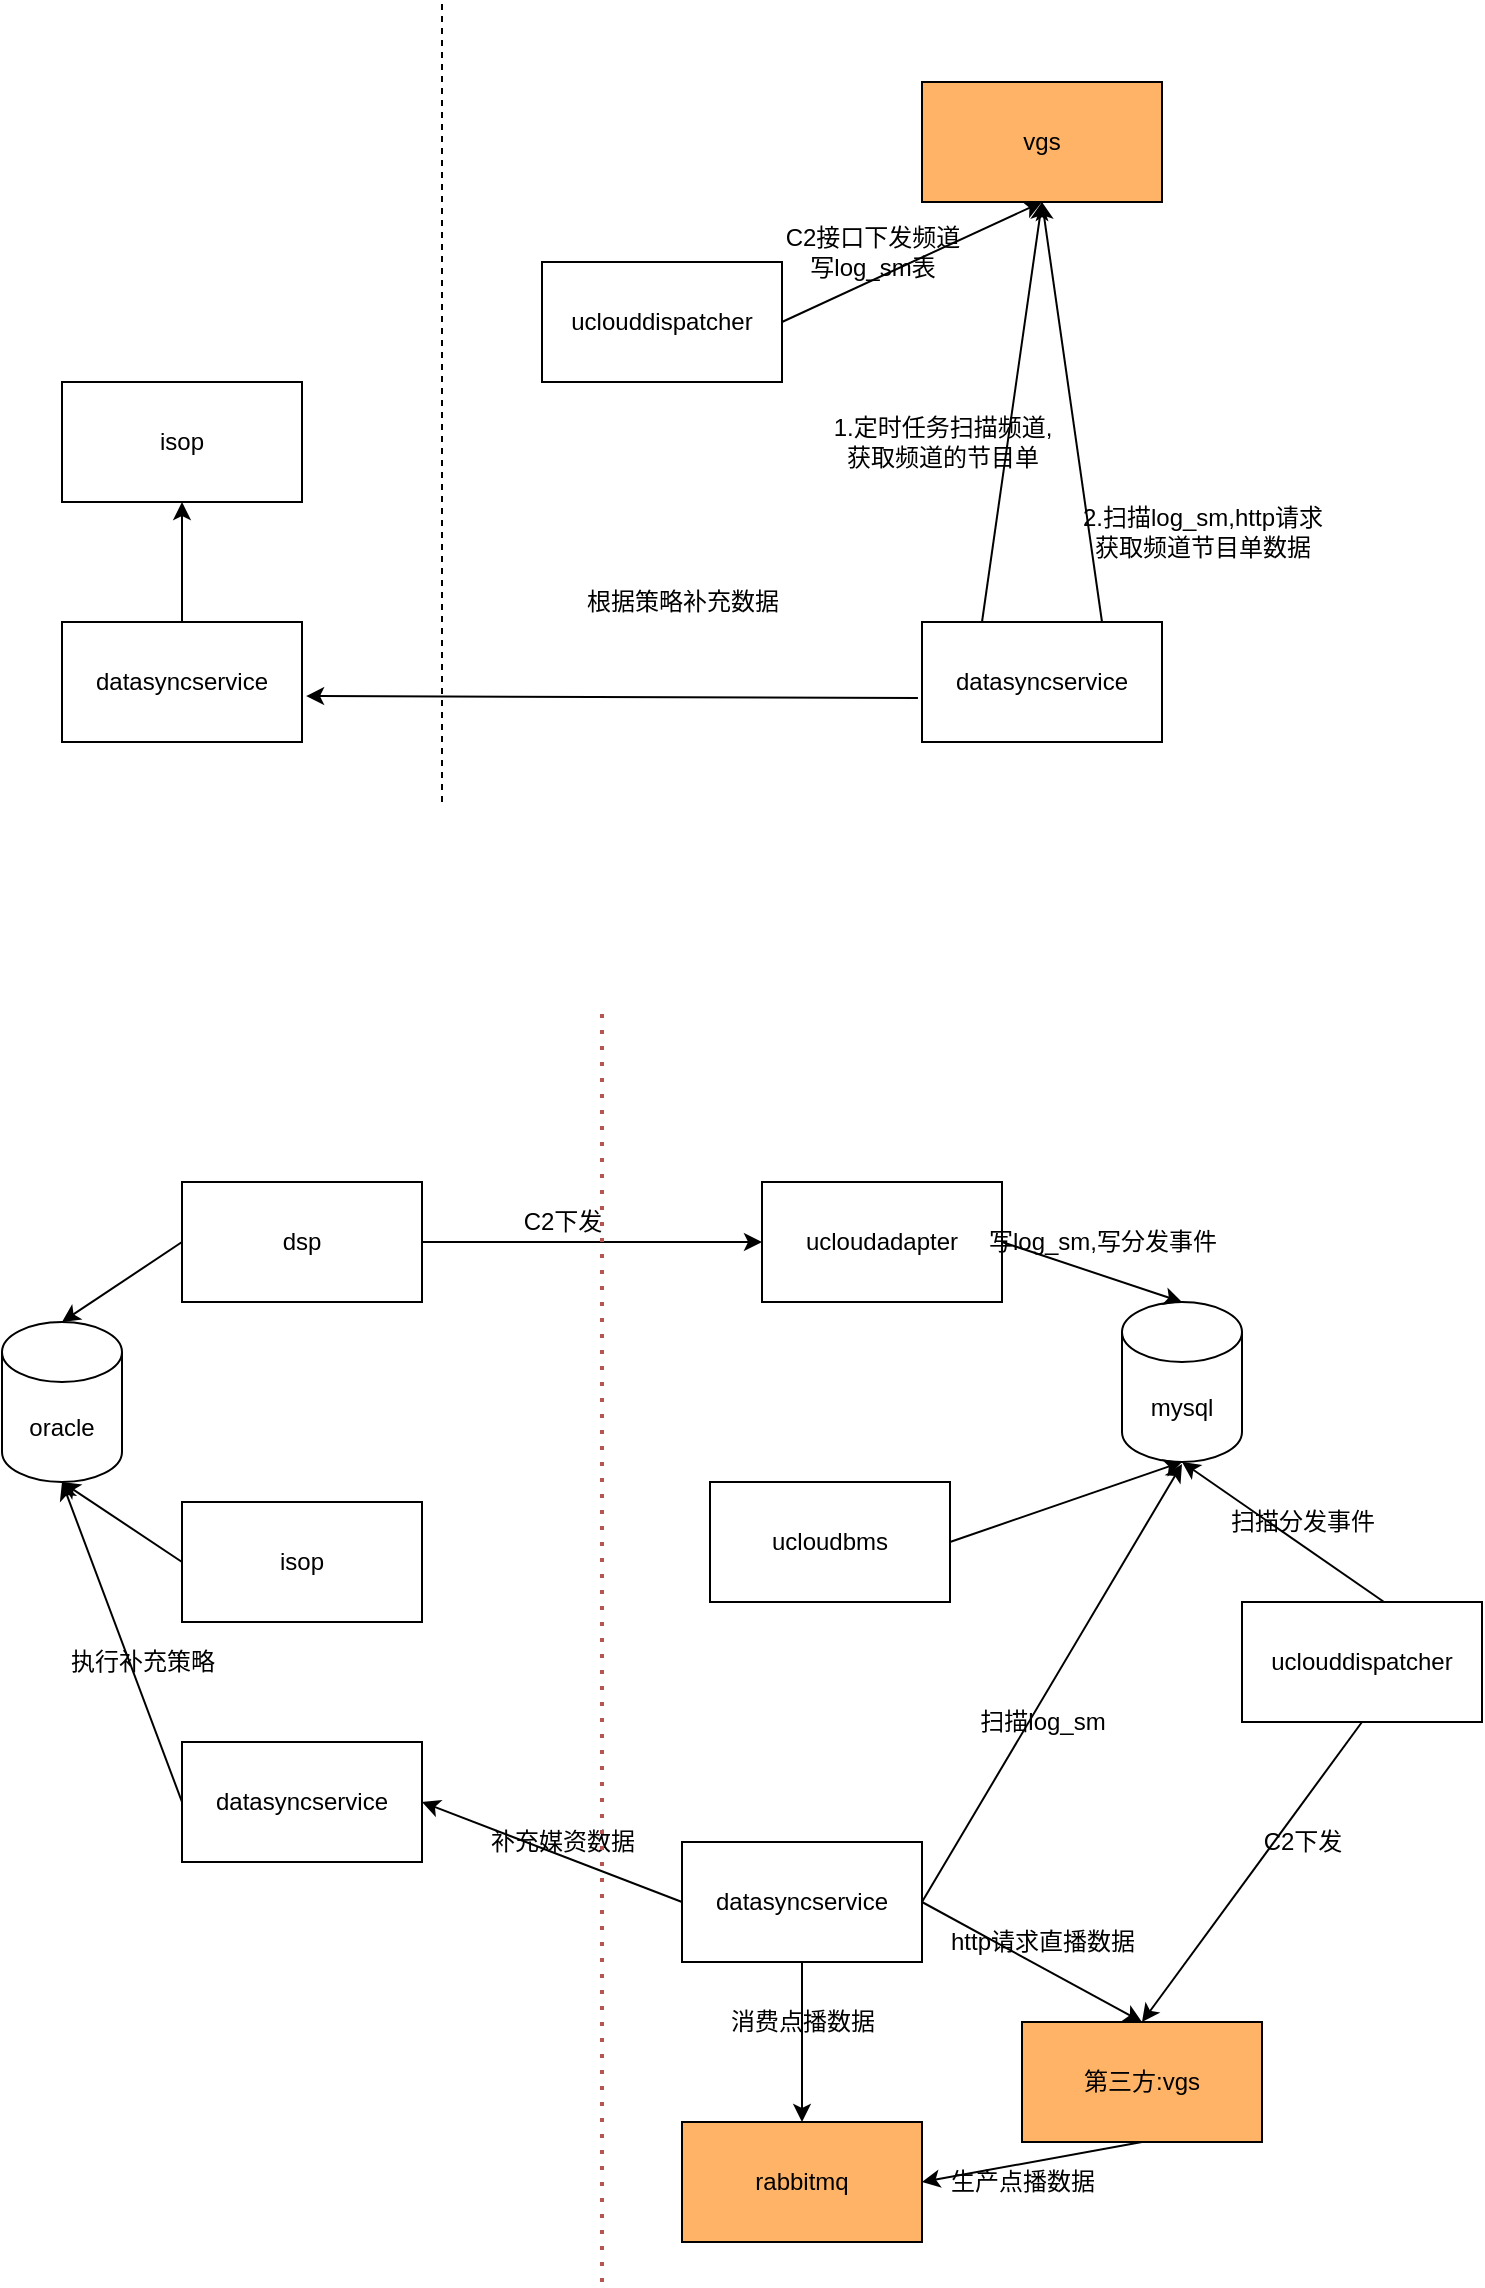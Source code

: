 <mxfile version="14.9.9" type="github">
  <diagram id="lGbfy7U1lLRQi7NGqesD" name="Page-1">
    <mxGraphModel dx="942" dy="697" grid="1" gridSize="10" guides="1" tooltips="1" connect="1" arrows="1" fold="1" page="1" pageScale="1" pageWidth="827" pageHeight="1169" math="0" shadow="0">
      <root>
        <mxCell id="0" />
        <mxCell id="1" parent="0" />
        <mxCell id="pmouW7Oq6iBT3d15TTm1-2" value="uclouddispatcher" style="whiteSpace=wrap;html=1;" parent="1" vertex="1">
          <mxGeometry x="330" y="150" width="120" height="60" as="geometry" />
        </mxCell>
        <mxCell id="pmouW7Oq6iBT3d15TTm1-5" value="vgs" style="whiteSpace=wrap;html=1;fillColor=#FFB366;" parent="1" vertex="1">
          <mxGeometry x="520" y="60" width="120" height="60" as="geometry" />
        </mxCell>
        <mxCell id="pmouW7Oq6iBT3d15TTm1-7" value="C2接口下发频道&lt;br&gt;写log_sm表" style="text;html=1;align=center;verticalAlign=middle;resizable=0;points=[];autosize=1;strokeColor=none;" parent="1" vertex="1">
          <mxGeometry x="445" y="130" width="100" height="30" as="geometry" />
        </mxCell>
        <mxCell id="pmouW7Oq6iBT3d15TTm1-8" value="datasyncservice" style="whiteSpace=wrap;html=1;" parent="1" vertex="1">
          <mxGeometry x="520" y="330" width="120" height="60" as="geometry" />
        </mxCell>
        <mxCell id="pmouW7Oq6iBT3d15TTm1-9" value="" style="endArrow=classic;html=1;exitX=0.75;exitY=0;exitDx=0;exitDy=0;entryX=0.5;entryY=1;entryDx=0;entryDy=0;" parent="1" source="pmouW7Oq6iBT3d15TTm1-8" target="pmouW7Oq6iBT3d15TTm1-5" edge="1">
          <mxGeometry width="50" height="50" relative="1" as="geometry">
            <mxPoint x="380" y="180" as="sourcePoint" />
            <mxPoint x="430" y="130" as="targetPoint" />
          </mxGeometry>
        </mxCell>
        <mxCell id="pmouW7Oq6iBT3d15TTm1-10" value="2.扫描log_sm,http请求&lt;br&gt;获取频道节目单数据" style="text;html=1;align=center;verticalAlign=middle;resizable=0;points=[];autosize=1;strokeColor=none;" parent="1" vertex="1">
          <mxGeometry x="590" y="270" width="140" height="30" as="geometry" />
        </mxCell>
        <mxCell id="pmouW7Oq6iBT3d15TTm1-13" value="" style="endArrow=classic;html=1;exitX=-0.017;exitY=0.633;exitDx=0;exitDy=0;exitPerimeter=0;entryX=1.017;entryY=0.617;entryDx=0;entryDy=0;entryPerimeter=0;" parent="1" source="pmouW7Oq6iBT3d15TTm1-8" target="wRrkOben__-sgKtTqPLv-1" edge="1">
          <mxGeometry width="50" height="50" relative="1" as="geometry">
            <mxPoint x="380" y="170" as="sourcePoint" />
            <mxPoint x="340" y="270" as="targetPoint" />
          </mxGeometry>
        </mxCell>
        <mxCell id="pmouW7Oq6iBT3d15TTm1-14" value="根据策略补充数据" style="text;html=1;align=center;verticalAlign=middle;resizable=0;points=[];autosize=1;strokeColor=none;" parent="1" vertex="1">
          <mxGeometry x="345" y="310" width="110" height="20" as="geometry" />
        </mxCell>
        <mxCell id="pmouW7Oq6iBT3d15TTm1-15" value="" style="endArrow=classic;html=1;exitX=0.25;exitY=0;exitDx=0;exitDy=0;entryX=0.5;entryY=1;entryDx=0;entryDy=0;" parent="1" source="pmouW7Oq6iBT3d15TTm1-8" target="pmouW7Oq6iBT3d15TTm1-5" edge="1">
          <mxGeometry width="50" height="50" relative="1" as="geometry">
            <mxPoint x="620" y="340" as="sourcePoint" />
            <mxPoint x="580" y="130" as="targetPoint" />
          </mxGeometry>
        </mxCell>
        <mxCell id="pmouW7Oq6iBT3d15TTm1-16" value="1.定时任务扫描频道,&lt;br&gt;获取频道的节目单" style="text;html=1;align=center;verticalAlign=middle;resizable=0;points=[];autosize=1;strokeColor=none;" parent="1" vertex="1">
          <mxGeometry x="470" y="225" width="120" height="30" as="geometry" />
        </mxCell>
        <mxCell id="pmouW7Oq6iBT3d15TTm1-17" value="isop" style="whiteSpace=wrap;html=1;" parent="1" vertex="1">
          <mxGeometry x="150" y="770" width="120" height="60" as="geometry" />
        </mxCell>
        <mxCell id="pmouW7Oq6iBT3d15TTm1-20" value="" style="edgeStyle=orthogonalEdgeStyle;rounded=0;orthogonalLoop=1;jettySize=auto;html=1;" parent="1" source="pmouW7Oq6iBT3d15TTm1-18" target="pmouW7Oq6iBT3d15TTm1-19" edge="1">
          <mxGeometry relative="1" as="geometry" />
        </mxCell>
        <mxCell id="pmouW7Oq6iBT3d15TTm1-18" value="dsp" style="whiteSpace=wrap;html=1;" parent="1" vertex="1">
          <mxGeometry x="150" y="610" width="120" height="60" as="geometry" />
        </mxCell>
        <mxCell id="pmouW7Oq6iBT3d15TTm1-19" value="ucloudadapter" style="whiteSpace=wrap;html=1;" parent="1" vertex="1">
          <mxGeometry x="440" y="610" width="120" height="60" as="geometry" />
        </mxCell>
        <mxCell id="pmouW7Oq6iBT3d15TTm1-21" value="ucloudbms" style="whiteSpace=wrap;html=1;" parent="1" vertex="1">
          <mxGeometry x="414" y="760" width="120" height="60" as="geometry" />
        </mxCell>
        <mxCell id="pmouW7Oq6iBT3d15TTm1-23" value="oracle" style="shape=cylinder3;whiteSpace=wrap;html=1;boundedLbl=1;backgroundOutline=1;size=15;" parent="1" vertex="1">
          <mxGeometry x="60" y="680" width="60" height="80" as="geometry" />
        </mxCell>
        <mxCell id="pmouW7Oq6iBT3d15TTm1-25" value="" style="endArrow=classic;html=1;exitX=0;exitY=0.5;exitDx=0;exitDy=0;" parent="1" source="pmouW7Oq6iBT3d15TTm1-18" edge="1">
          <mxGeometry width="50" height="50" relative="1" as="geometry">
            <mxPoint x="400" y="740" as="sourcePoint" />
            <mxPoint x="90" y="680" as="targetPoint" />
          </mxGeometry>
        </mxCell>
        <mxCell id="pmouW7Oq6iBT3d15TTm1-26" value="" style="endArrow=classic;html=1;exitX=0;exitY=0.5;exitDx=0;exitDy=0;entryX=0.5;entryY=1;entryDx=0;entryDy=0;entryPerimeter=0;" parent="1" source="pmouW7Oq6iBT3d15TTm1-17" target="pmouW7Oq6iBT3d15TTm1-23" edge="1">
          <mxGeometry width="50" height="50" relative="1" as="geometry">
            <mxPoint x="400" y="740" as="sourcePoint" />
            <mxPoint x="450" y="690" as="targetPoint" />
          </mxGeometry>
        </mxCell>
        <mxCell id="pmouW7Oq6iBT3d15TTm1-27" value="mysql&lt;br&gt;" style="shape=cylinder3;whiteSpace=wrap;html=1;boundedLbl=1;backgroundOutline=1;size=15;" parent="1" vertex="1">
          <mxGeometry x="620" y="670" width="60" height="80" as="geometry" />
        </mxCell>
        <mxCell id="pmouW7Oq6iBT3d15TTm1-28" value="" style="endArrow=classic;html=1;exitX=1;exitY=0.5;exitDx=0;exitDy=0;entryX=0.5;entryY=0;entryDx=0;entryDy=0;entryPerimeter=0;" parent="1" source="pmouW7Oq6iBT3d15TTm1-19" target="pmouW7Oq6iBT3d15TTm1-27" edge="1">
          <mxGeometry width="50" height="50" relative="1" as="geometry">
            <mxPoint x="160" y="650" as="sourcePoint" />
            <mxPoint x="100" y="690" as="targetPoint" />
          </mxGeometry>
        </mxCell>
        <mxCell id="pmouW7Oq6iBT3d15TTm1-29" value="" style="endArrow=classic;html=1;exitX=1;exitY=0.5;exitDx=0;exitDy=0;" parent="1" source="pmouW7Oq6iBT3d15TTm1-21" edge="1">
          <mxGeometry width="50" height="50" relative="1" as="geometry">
            <mxPoint x="570" y="650" as="sourcePoint" />
            <mxPoint x="650" y="750" as="targetPoint" />
          </mxGeometry>
        </mxCell>
        <mxCell id="pmouW7Oq6iBT3d15TTm1-30" value="datasyncservice" style="whiteSpace=wrap;html=1;" parent="1" vertex="1">
          <mxGeometry x="150" y="890" width="120" height="60" as="geometry" />
        </mxCell>
        <mxCell id="pmouW7Oq6iBT3d15TTm1-46" value="" style="edgeStyle=orthogonalEdgeStyle;rounded=0;orthogonalLoop=1;jettySize=auto;html=1;" parent="1" source="pmouW7Oq6iBT3d15TTm1-31" target="pmouW7Oq6iBT3d15TTm1-43" edge="1">
          <mxGeometry relative="1" as="geometry" />
        </mxCell>
        <mxCell id="pmouW7Oq6iBT3d15TTm1-31" value="datasyncservice" style="whiteSpace=wrap;html=1;" parent="1" vertex="1">
          <mxGeometry x="400" y="940" width="120" height="60" as="geometry" />
        </mxCell>
        <mxCell id="pmouW7Oq6iBT3d15TTm1-32" value="第三方:vgs" style="whiteSpace=wrap;html=1;fillColor=#FFB366;" parent="1" vertex="1">
          <mxGeometry x="570" y="1030" width="120" height="60" as="geometry" />
        </mxCell>
        <mxCell id="pmouW7Oq6iBT3d15TTm1-33" value="" style="endArrow=classic;html=1;" parent="1" edge="1">
          <mxGeometry width="50" height="50" relative="1" as="geometry">
            <mxPoint x="520" y="970" as="sourcePoint" />
            <mxPoint x="650" y="751" as="targetPoint" />
          </mxGeometry>
        </mxCell>
        <mxCell id="pmouW7Oq6iBT3d15TTm1-34" value="" style="endArrow=classic;html=1;exitX=1;exitY=0.5;exitDx=0;exitDy=0;entryX=0.5;entryY=0;entryDx=0;entryDy=0;" parent="1" source="pmouW7Oq6iBT3d15TTm1-31" target="pmouW7Oq6iBT3d15TTm1-32" edge="1">
          <mxGeometry width="50" height="50" relative="1" as="geometry">
            <mxPoint x="529.04" y="972.98" as="sourcePoint" />
            <mxPoint x="611" y="811.04" as="targetPoint" />
          </mxGeometry>
        </mxCell>
        <mxCell id="pmouW7Oq6iBT3d15TTm1-35" value="写log_sm,写分发事件" style="text;html=1;align=center;verticalAlign=middle;resizable=0;points=[];autosize=1;strokeColor=none;" parent="1" vertex="1">
          <mxGeometry x="545" y="630" width="130" height="20" as="geometry" />
        </mxCell>
        <mxCell id="pmouW7Oq6iBT3d15TTm1-36" value="扫描log_sm" style="text;html=1;align=center;verticalAlign=middle;resizable=0;points=[];autosize=1;strokeColor=none;" parent="1" vertex="1">
          <mxGeometry x="540" y="870" width="80" height="20" as="geometry" />
        </mxCell>
        <mxCell id="pmouW7Oq6iBT3d15TTm1-37" value="http请求直播数据" style="text;html=1;align=center;verticalAlign=middle;resizable=0;points=[];autosize=1;strokeColor=none;" parent="1" vertex="1">
          <mxGeometry x="525" y="980" width="110" height="20" as="geometry" />
        </mxCell>
        <mxCell id="pmouW7Oq6iBT3d15TTm1-38" value="" style="endArrow=classic;html=1;exitX=0;exitY=0.5;exitDx=0;exitDy=0;entryX=1;entryY=0.5;entryDx=0;entryDy=0;entryPerimeter=0;" parent="1" source="pmouW7Oq6iBT3d15TTm1-31" target="pmouW7Oq6iBT3d15TTm1-30" edge="1">
          <mxGeometry width="50" height="50" relative="1" as="geometry">
            <mxPoint x="400" y="830" as="sourcePoint" />
            <mxPoint x="450" y="780" as="targetPoint" />
          </mxGeometry>
        </mxCell>
        <mxCell id="pmouW7Oq6iBT3d15TTm1-39" value="补充媒资数据" style="text;html=1;align=center;verticalAlign=middle;resizable=0;points=[];autosize=1;strokeColor=none;" parent="1" vertex="1">
          <mxGeometry x="295" y="930" width="90" height="20" as="geometry" />
        </mxCell>
        <mxCell id="pmouW7Oq6iBT3d15TTm1-40" value="" style="endArrow=classic;html=1;exitX=0;exitY=0.5;exitDx=0;exitDy=0;" parent="1" source="pmouW7Oq6iBT3d15TTm1-30" edge="1">
          <mxGeometry width="50" height="50" relative="1" as="geometry">
            <mxPoint x="400" y="830" as="sourcePoint" />
            <mxPoint x="90" y="760" as="targetPoint" />
          </mxGeometry>
        </mxCell>
        <mxCell id="pmouW7Oq6iBT3d15TTm1-41" value="执行补充策略" style="text;html=1;align=center;verticalAlign=middle;resizable=0;points=[];autosize=1;strokeColor=none;" parent="1" vertex="1">
          <mxGeometry x="85" y="840" width="90" height="20" as="geometry" />
        </mxCell>
        <mxCell id="pmouW7Oq6iBT3d15TTm1-42" value="C2下发" style="text;html=1;align=center;verticalAlign=middle;resizable=0;points=[];autosize=1;strokeColor=none;" parent="1" vertex="1">
          <mxGeometry x="315" y="620" width="50" height="20" as="geometry" />
        </mxCell>
        <mxCell id="pmouW7Oq6iBT3d15TTm1-43" value="rabbitmq" style="whiteSpace=wrap;html=1;fillColor=#FFB366;" parent="1" vertex="1">
          <mxGeometry x="400" y="1080" width="120" height="60" as="geometry" />
        </mxCell>
        <mxCell id="pmouW7Oq6iBT3d15TTm1-44" value="" style="endArrow=classic;html=1;exitX=0.5;exitY=1;exitDx=0;exitDy=0;entryX=1;entryY=0.5;entryDx=0;entryDy=0;" parent="1" source="pmouW7Oq6iBT3d15TTm1-32" target="pmouW7Oq6iBT3d15TTm1-43" edge="1">
          <mxGeometry width="50" height="50" relative="1" as="geometry">
            <mxPoint x="360" y="980" as="sourcePoint" />
            <mxPoint x="410" y="930" as="targetPoint" />
          </mxGeometry>
        </mxCell>
        <mxCell id="pmouW7Oq6iBT3d15TTm1-45" value="生产点播数据" style="text;html=1;align=center;verticalAlign=middle;resizable=0;points=[];autosize=1;strokeColor=none;" parent="1" vertex="1">
          <mxGeometry x="525" y="1100" width="90" height="20" as="geometry" />
        </mxCell>
        <mxCell id="pmouW7Oq6iBT3d15TTm1-47" value="消费点播数据" style="text;html=1;align=center;verticalAlign=middle;resizable=0;points=[];autosize=1;strokeColor=none;" parent="1" vertex="1">
          <mxGeometry x="415" y="1020" width="90" height="20" as="geometry" />
        </mxCell>
        <mxCell id="cyR-BCmfmx6FBJOIdsX_-1" value="uclouddispatcher" style="whiteSpace=wrap;html=1;" parent="1" vertex="1">
          <mxGeometry x="680" y="820" width="120" height="60" as="geometry" />
        </mxCell>
        <mxCell id="cyR-BCmfmx6FBJOIdsX_-2" value="" style="endArrow=classic;html=1;exitX=0.592;exitY=0;exitDx=0;exitDy=0;exitPerimeter=0;entryX=0.5;entryY=1;entryDx=0;entryDy=0;entryPerimeter=0;" parent="1" source="cyR-BCmfmx6FBJOIdsX_-1" target="pmouW7Oq6iBT3d15TTm1-27" edge="1">
          <mxGeometry width="50" height="50" relative="1" as="geometry">
            <mxPoint x="530" y="980" as="sourcePoint" />
            <mxPoint x="640" y="760" as="targetPoint" />
          </mxGeometry>
        </mxCell>
        <mxCell id="cyR-BCmfmx6FBJOIdsX_-3" value="扫描分发事件" style="text;html=1;align=center;verticalAlign=middle;resizable=0;points=[];autosize=1;strokeColor=none;" parent="1" vertex="1">
          <mxGeometry x="665" y="770" width="90" height="20" as="geometry" />
        </mxCell>
        <mxCell id="cyR-BCmfmx6FBJOIdsX_-4" value="" style="endArrow=classic;html=1;exitX=0.5;exitY=1;exitDx=0;exitDy=0;" parent="1" source="cyR-BCmfmx6FBJOIdsX_-1" edge="1">
          <mxGeometry width="50" height="50" relative="1" as="geometry">
            <mxPoint x="390" y="880" as="sourcePoint" />
            <mxPoint x="630" y="1030" as="targetPoint" />
          </mxGeometry>
        </mxCell>
        <mxCell id="cyR-BCmfmx6FBJOIdsX_-5" value="C2下发" style="text;html=1;align=center;verticalAlign=middle;resizable=0;points=[];autosize=1;strokeColor=none;" parent="1" vertex="1">
          <mxGeometry x="685" y="930" width="50" height="20" as="geometry" />
        </mxCell>
        <mxCell id="cyR-BCmfmx6FBJOIdsX_-6" value="" style="endArrow=none;dashed=1;html=1;dashPattern=1 3;strokeWidth=2;fillColor=#f8cecc;strokeColor=#b85450;" parent="1" edge="1">
          <mxGeometry width="50" height="50" relative="1" as="geometry">
            <mxPoint x="360" y="1160" as="sourcePoint" />
            <mxPoint x="360" y="520" as="targetPoint" />
          </mxGeometry>
        </mxCell>
        <mxCell id="wRrkOben__-sgKtTqPLv-6" value="" style="edgeStyle=orthogonalEdgeStyle;rounded=0;orthogonalLoop=1;jettySize=auto;html=1;" parent="1" source="wRrkOben__-sgKtTqPLv-1" target="wRrkOben__-sgKtTqPLv-5" edge="1">
          <mxGeometry relative="1" as="geometry" />
        </mxCell>
        <mxCell id="wRrkOben__-sgKtTqPLv-1" value="datasyncservice" style="whiteSpace=wrap;html=1;" parent="1" vertex="1">
          <mxGeometry x="90" y="330" width="120" height="60" as="geometry" />
        </mxCell>
        <mxCell id="wRrkOben__-sgKtTqPLv-3" value="" style="endArrow=classic;html=1;exitX=1;exitY=0.5;exitDx=0;exitDy=0;" parent="1" source="pmouW7Oq6iBT3d15TTm1-2" edge="1">
          <mxGeometry width="50" height="50" relative="1" as="geometry">
            <mxPoint x="380" y="260" as="sourcePoint" />
            <mxPoint x="580" y="120" as="targetPoint" />
          </mxGeometry>
        </mxCell>
        <mxCell id="wRrkOben__-sgKtTqPLv-5" value="isop" style="whiteSpace=wrap;html=1;" parent="1" vertex="1">
          <mxGeometry x="90" y="210" width="120" height="60" as="geometry" />
        </mxCell>
        <mxCell id="wRrkOben__-sgKtTqPLv-7" value="" style="endArrow=none;dashed=1;html=1;" parent="1" edge="1">
          <mxGeometry width="50" height="50" relative="1" as="geometry">
            <mxPoint x="280" y="420" as="sourcePoint" />
            <mxPoint x="280" y="20" as="targetPoint" />
          </mxGeometry>
        </mxCell>
      </root>
    </mxGraphModel>
  </diagram>
</mxfile>
